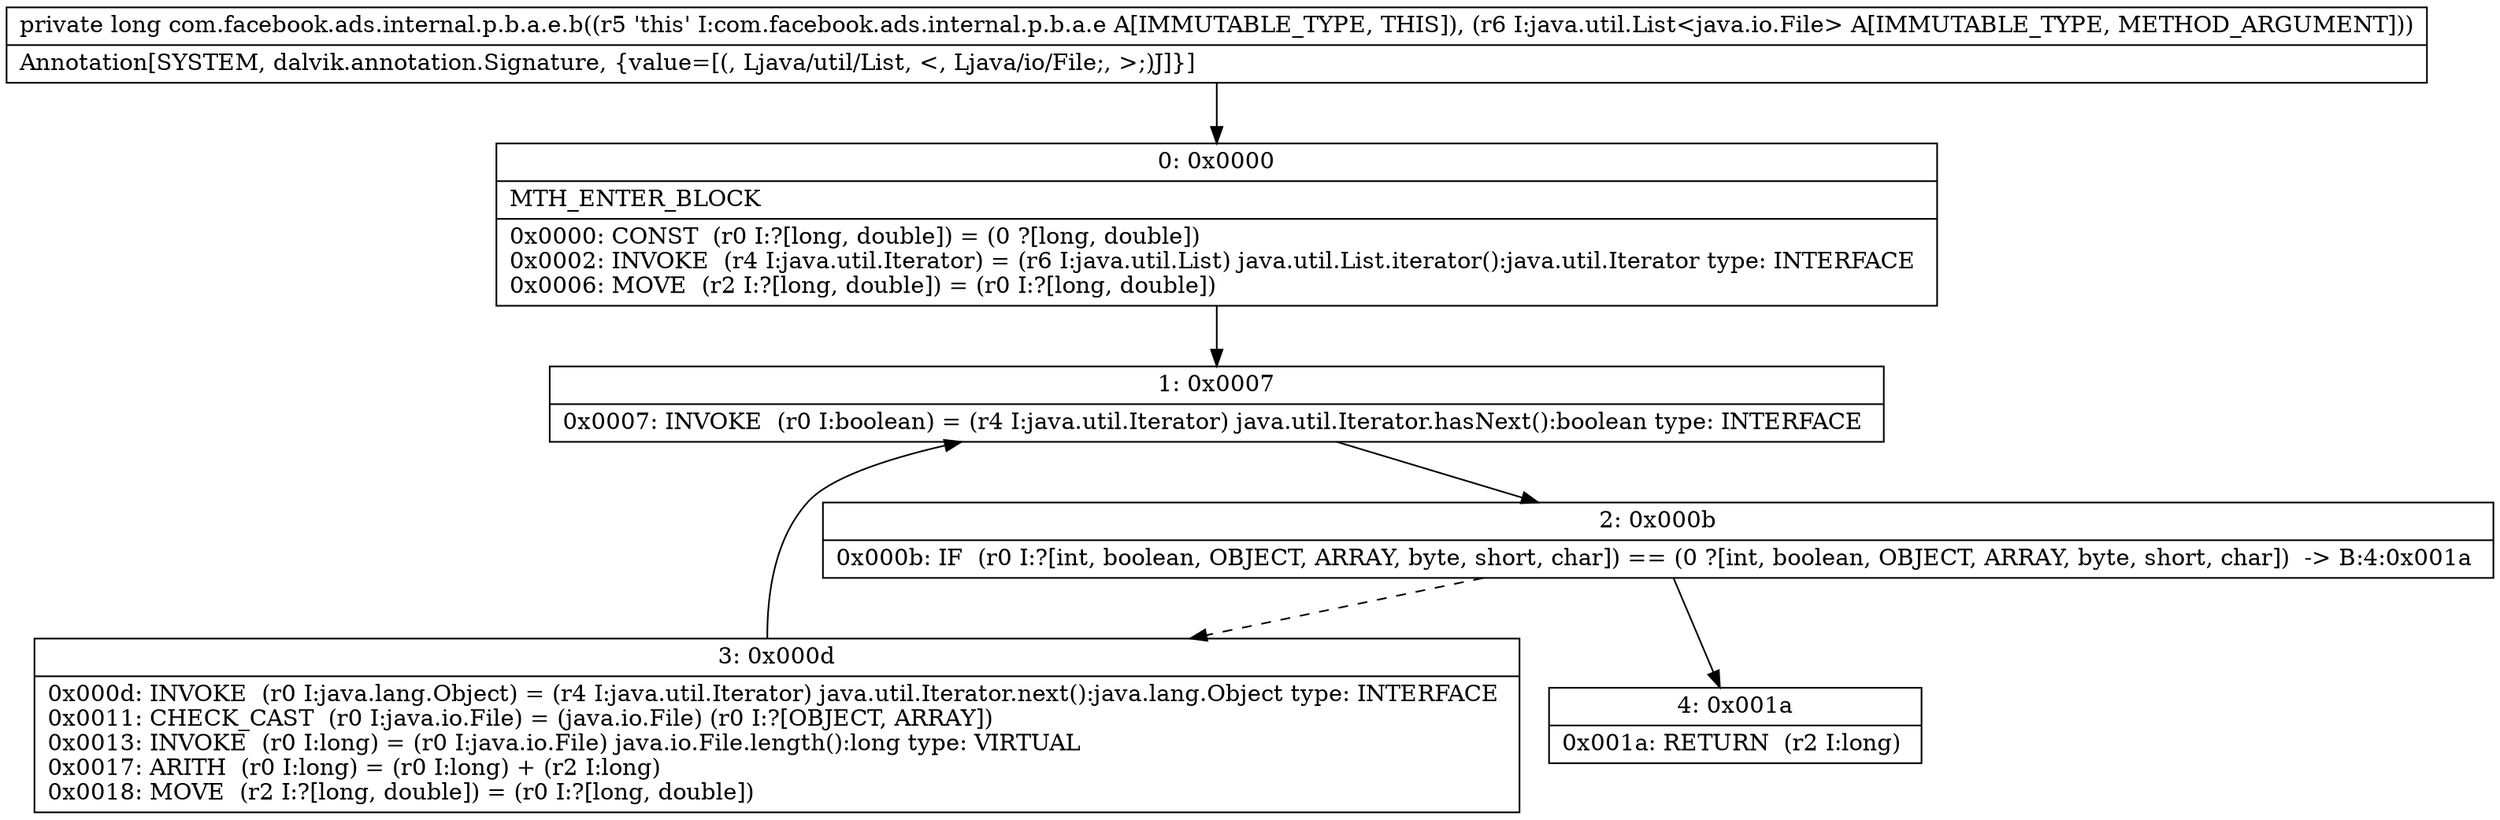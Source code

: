 digraph "CFG forcom.facebook.ads.internal.p.b.a.e.b(Ljava\/util\/List;)J" {
Node_0 [shape=record,label="{0\:\ 0x0000|MTH_ENTER_BLOCK\l|0x0000: CONST  (r0 I:?[long, double]) = (0 ?[long, double]) \l0x0002: INVOKE  (r4 I:java.util.Iterator) = (r6 I:java.util.List) java.util.List.iterator():java.util.Iterator type: INTERFACE \l0x0006: MOVE  (r2 I:?[long, double]) = (r0 I:?[long, double]) \l}"];
Node_1 [shape=record,label="{1\:\ 0x0007|0x0007: INVOKE  (r0 I:boolean) = (r4 I:java.util.Iterator) java.util.Iterator.hasNext():boolean type: INTERFACE \l}"];
Node_2 [shape=record,label="{2\:\ 0x000b|0x000b: IF  (r0 I:?[int, boolean, OBJECT, ARRAY, byte, short, char]) == (0 ?[int, boolean, OBJECT, ARRAY, byte, short, char])  \-\> B:4:0x001a \l}"];
Node_3 [shape=record,label="{3\:\ 0x000d|0x000d: INVOKE  (r0 I:java.lang.Object) = (r4 I:java.util.Iterator) java.util.Iterator.next():java.lang.Object type: INTERFACE \l0x0011: CHECK_CAST  (r0 I:java.io.File) = (java.io.File) (r0 I:?[OBJECT, ARRAY]) \l0x0013: INVOKE  (r0 I:long) = (r0 I:java.io.File) java.io.File.length():long type: VIRTUAL \l0x0017: ARITH  (r0 I:long) = (r0 I:long) + (r2 I:long) \l0x0018: MOVE  (r2 I:?[long, double]) = (r0 I:?[long, double]) \l}"];
Node_4 [shape=record,label="{4\:\ 0x001a|0x001a: RETURN  (r2 I:long) \l}"];
MethodNode[shape=record,label="{private long com.facebook.ads.internal.p.b.a.e.b((r5 'this' I:com.facebook.ads.internal.p.b.a.e A[IMMUTABLE_TYPE, THIS]), (r6 I:java.util.List\<java.io.File\> A[IMMUTABLE_TYPE, METHOD_ARGUMENT]))  | Annotation[SYSTEM, dalvik.annotation.Signature, \{value=[(, Ljava\/util\/List, \<, Ljava\/io\/File;, \>;)J]\}]\l}"];
MethodNode -> Node_0;
Node_0 -> Node_1;
Node_1 -> Node_2;
Node_2 -> Node_3[style=dashed];
Node_2 -> Node_4;
Node_3 -> Node_1;
}


